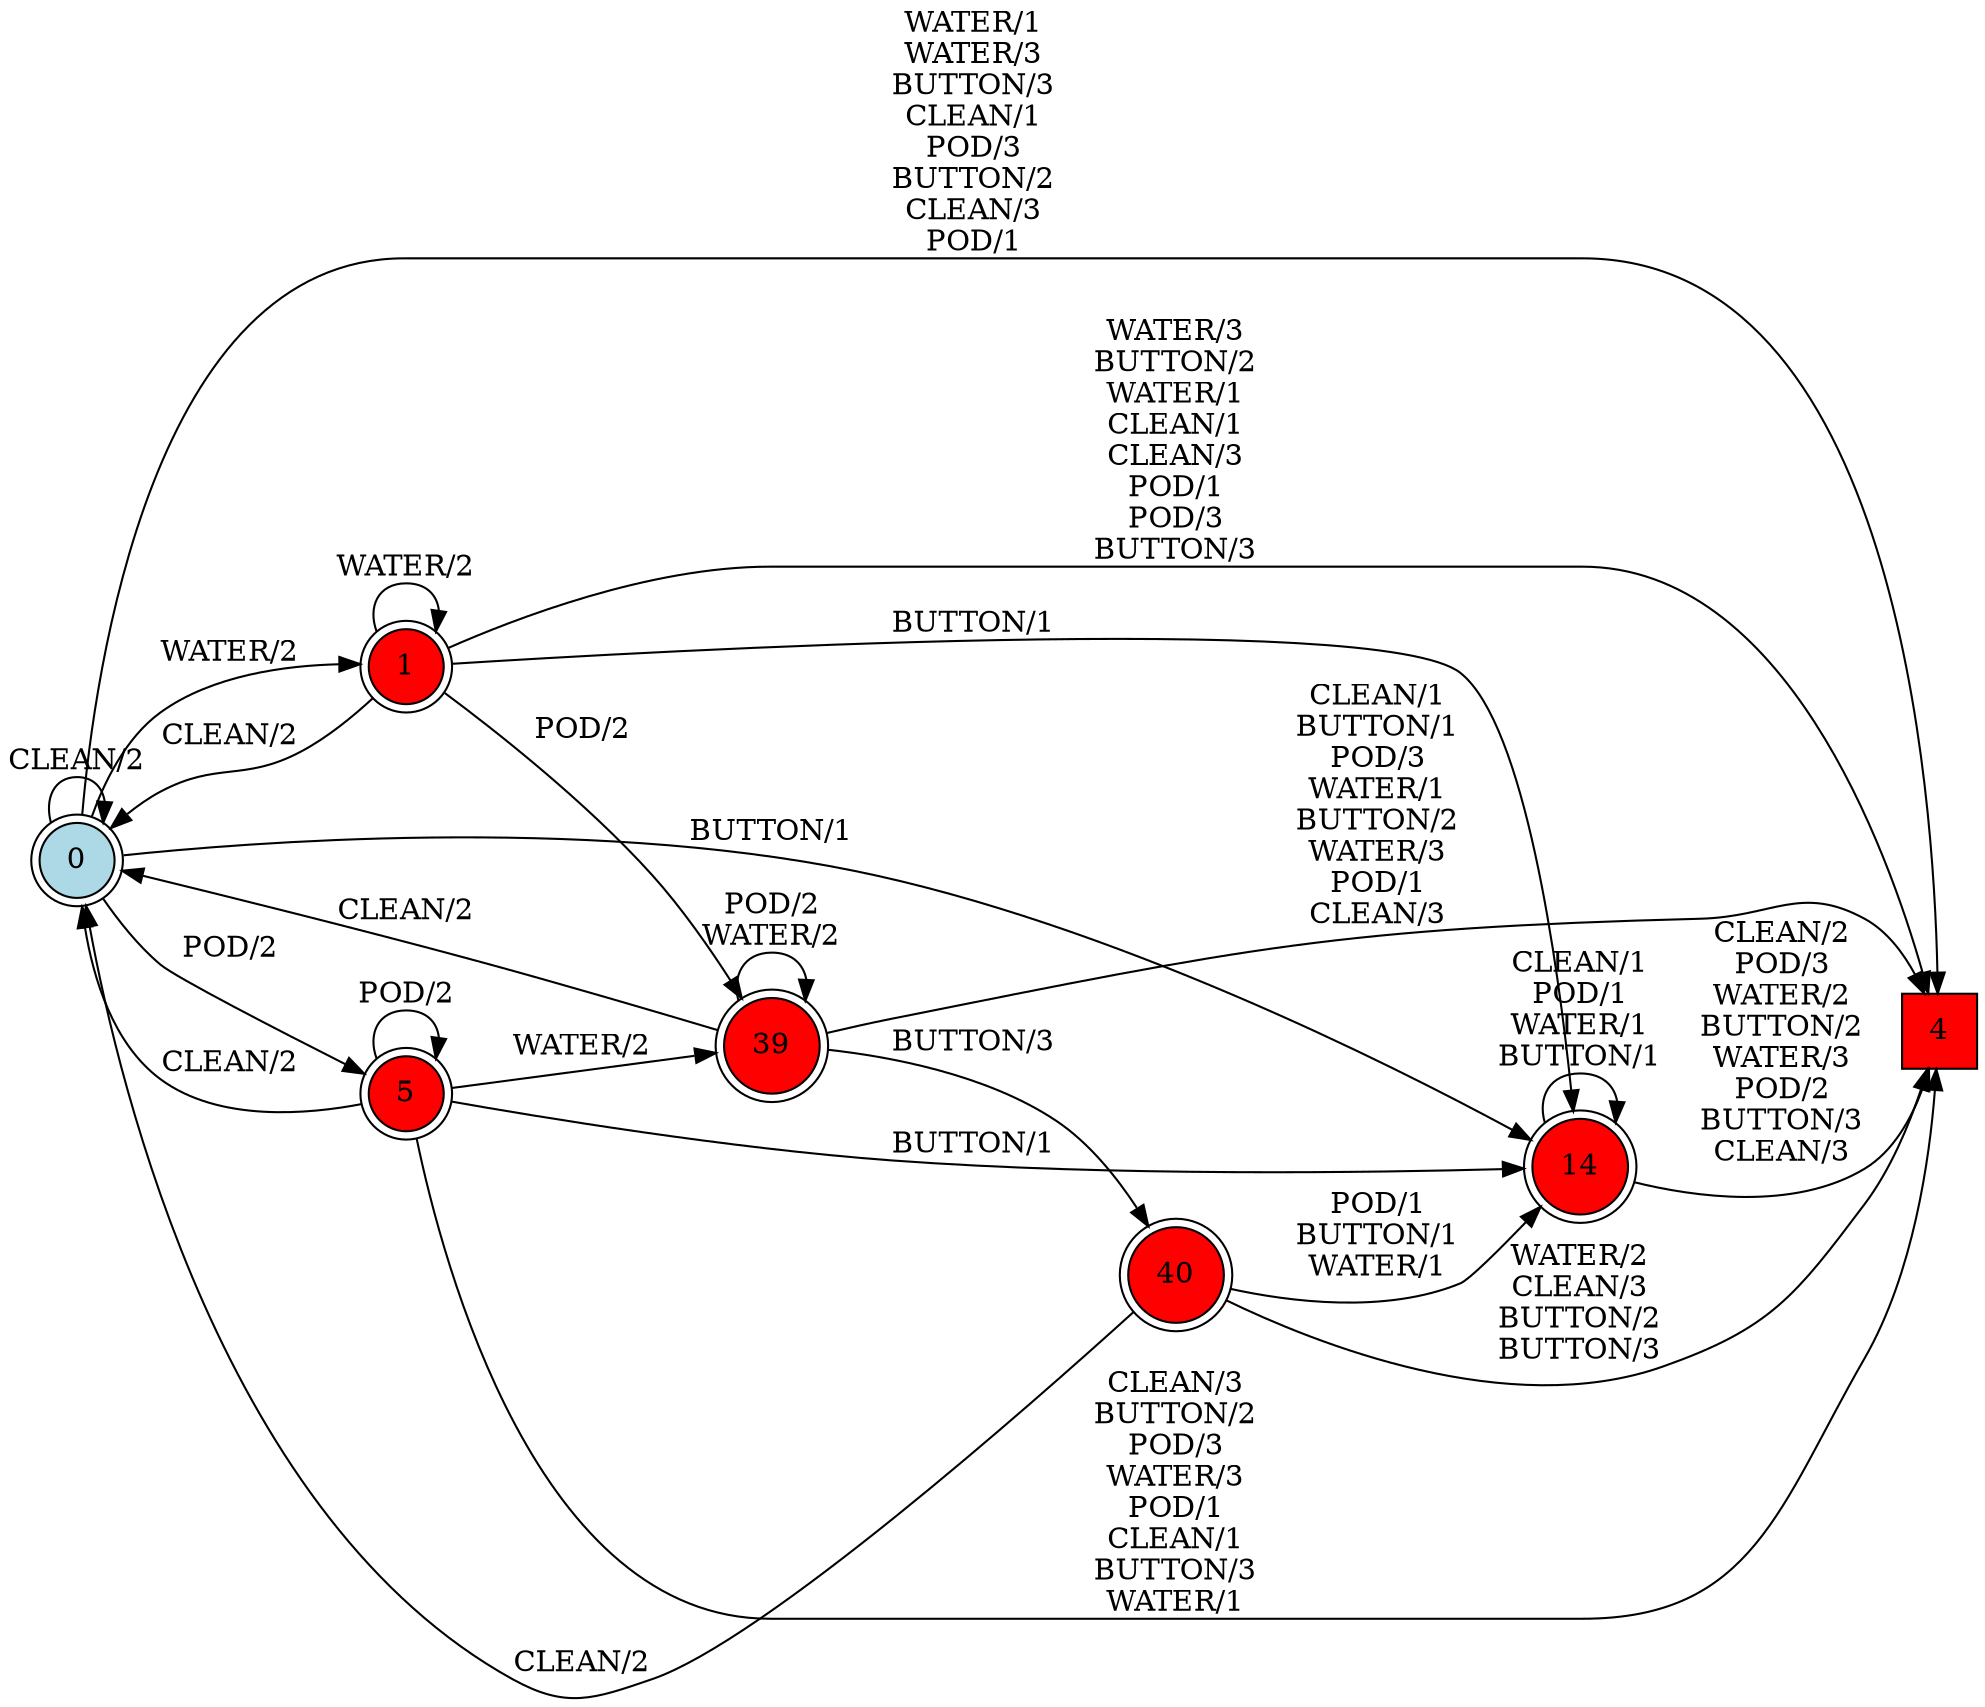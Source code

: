 digraph G {
  rankdir=LR;
  node [shape=circle, style=filled, fillcolor=white];
  "0" [isInitial=True, fillcolor=lightblue, shape=doublecircle];
  "1" [fillcolor=red, shape=doublecircle];
  "4" [fillcolor=red, shape=square];
  "5" [fillcolor=red, shape=doublecircle];
  "14" [fillcolor=red, shape=doublecircle];
  "39" [fillcolor=red, shape=doublecircle];
  "40" [fillcolor=red, shape=doublecircle];
  "0" -> "1" [label="WATER/2"];
  "0" -> "5" [label="POD/2"];
  "0" -> "14" [label="BUTTON/1"];
  "0" -> "4" [label="WATER/1\nWATER/3\nBUTTON/3\nCLEAN/1\nPOD/3\nBUTTON/2\nCLEAN/3\nPOD/1"];
  "0" -> "0" [label="CLEAN/2"];
  "1" -> "39" [label="POD/2"];
  "1" -> "4" [label="WATER/3\nBUTTON/2\nWATER/1\nCLEAN/1\nCLEAN/3\nPOD/1\nPOD/3\nBUTTON/3"];
  "1" -> "0" [label="CLEAN/2"];
  "1" -> "1" [label="WATER/2"];
  "1" -> "14" [label="BUTTON/1"];
  "5" -> "4" [label="CLEAN/3\nBUTTON/2\nPOD/3\nWATER/3\nPOD/1\nCLEAN/1\nBUTTON/3\nWATER/1"];
  "5" -> "5" [label="POD/2"];
  "5" -> "0" [label="CLEAN/2"];
  "5" -> "14" [label="BUTTON/1"];
  "5" -> "39" [label="WATER/2"];
  "14" -> "4" [label="CLEAN/2\nPOD/3\nWATER/2\nBUTTON/2\nWATER/3\nPOD/2\nBUTTON/3\nCLEAN/3"];
  "14" -> "14" [label="CLEAN/1\nPOD/1\nWATER/1\nBUTTON/1"];
  "39" -> "40" [label="BUTTON/3"];
  "39" -> "4" [label="CLEAN/1\nBUTTON/1\nPOD/3\nWATER/1\nBUTTON/2\nWATER/3\nPOD/1\nCLEAN/3"];
  "39" -> "39" [label="POD/2\nWATER/2"];
  "39" -> "0" [label="CLEAN/2"];
  "40" -> "4" [label="WATER/2\nCLEAN/3\nBUTTON/2\nBUTTON/3"];
  "40" -> "14" [label="POD/1\nBUTTON/1\nWATER/1"];
  "40" -> "0" [label="CLEAN/2"];
}